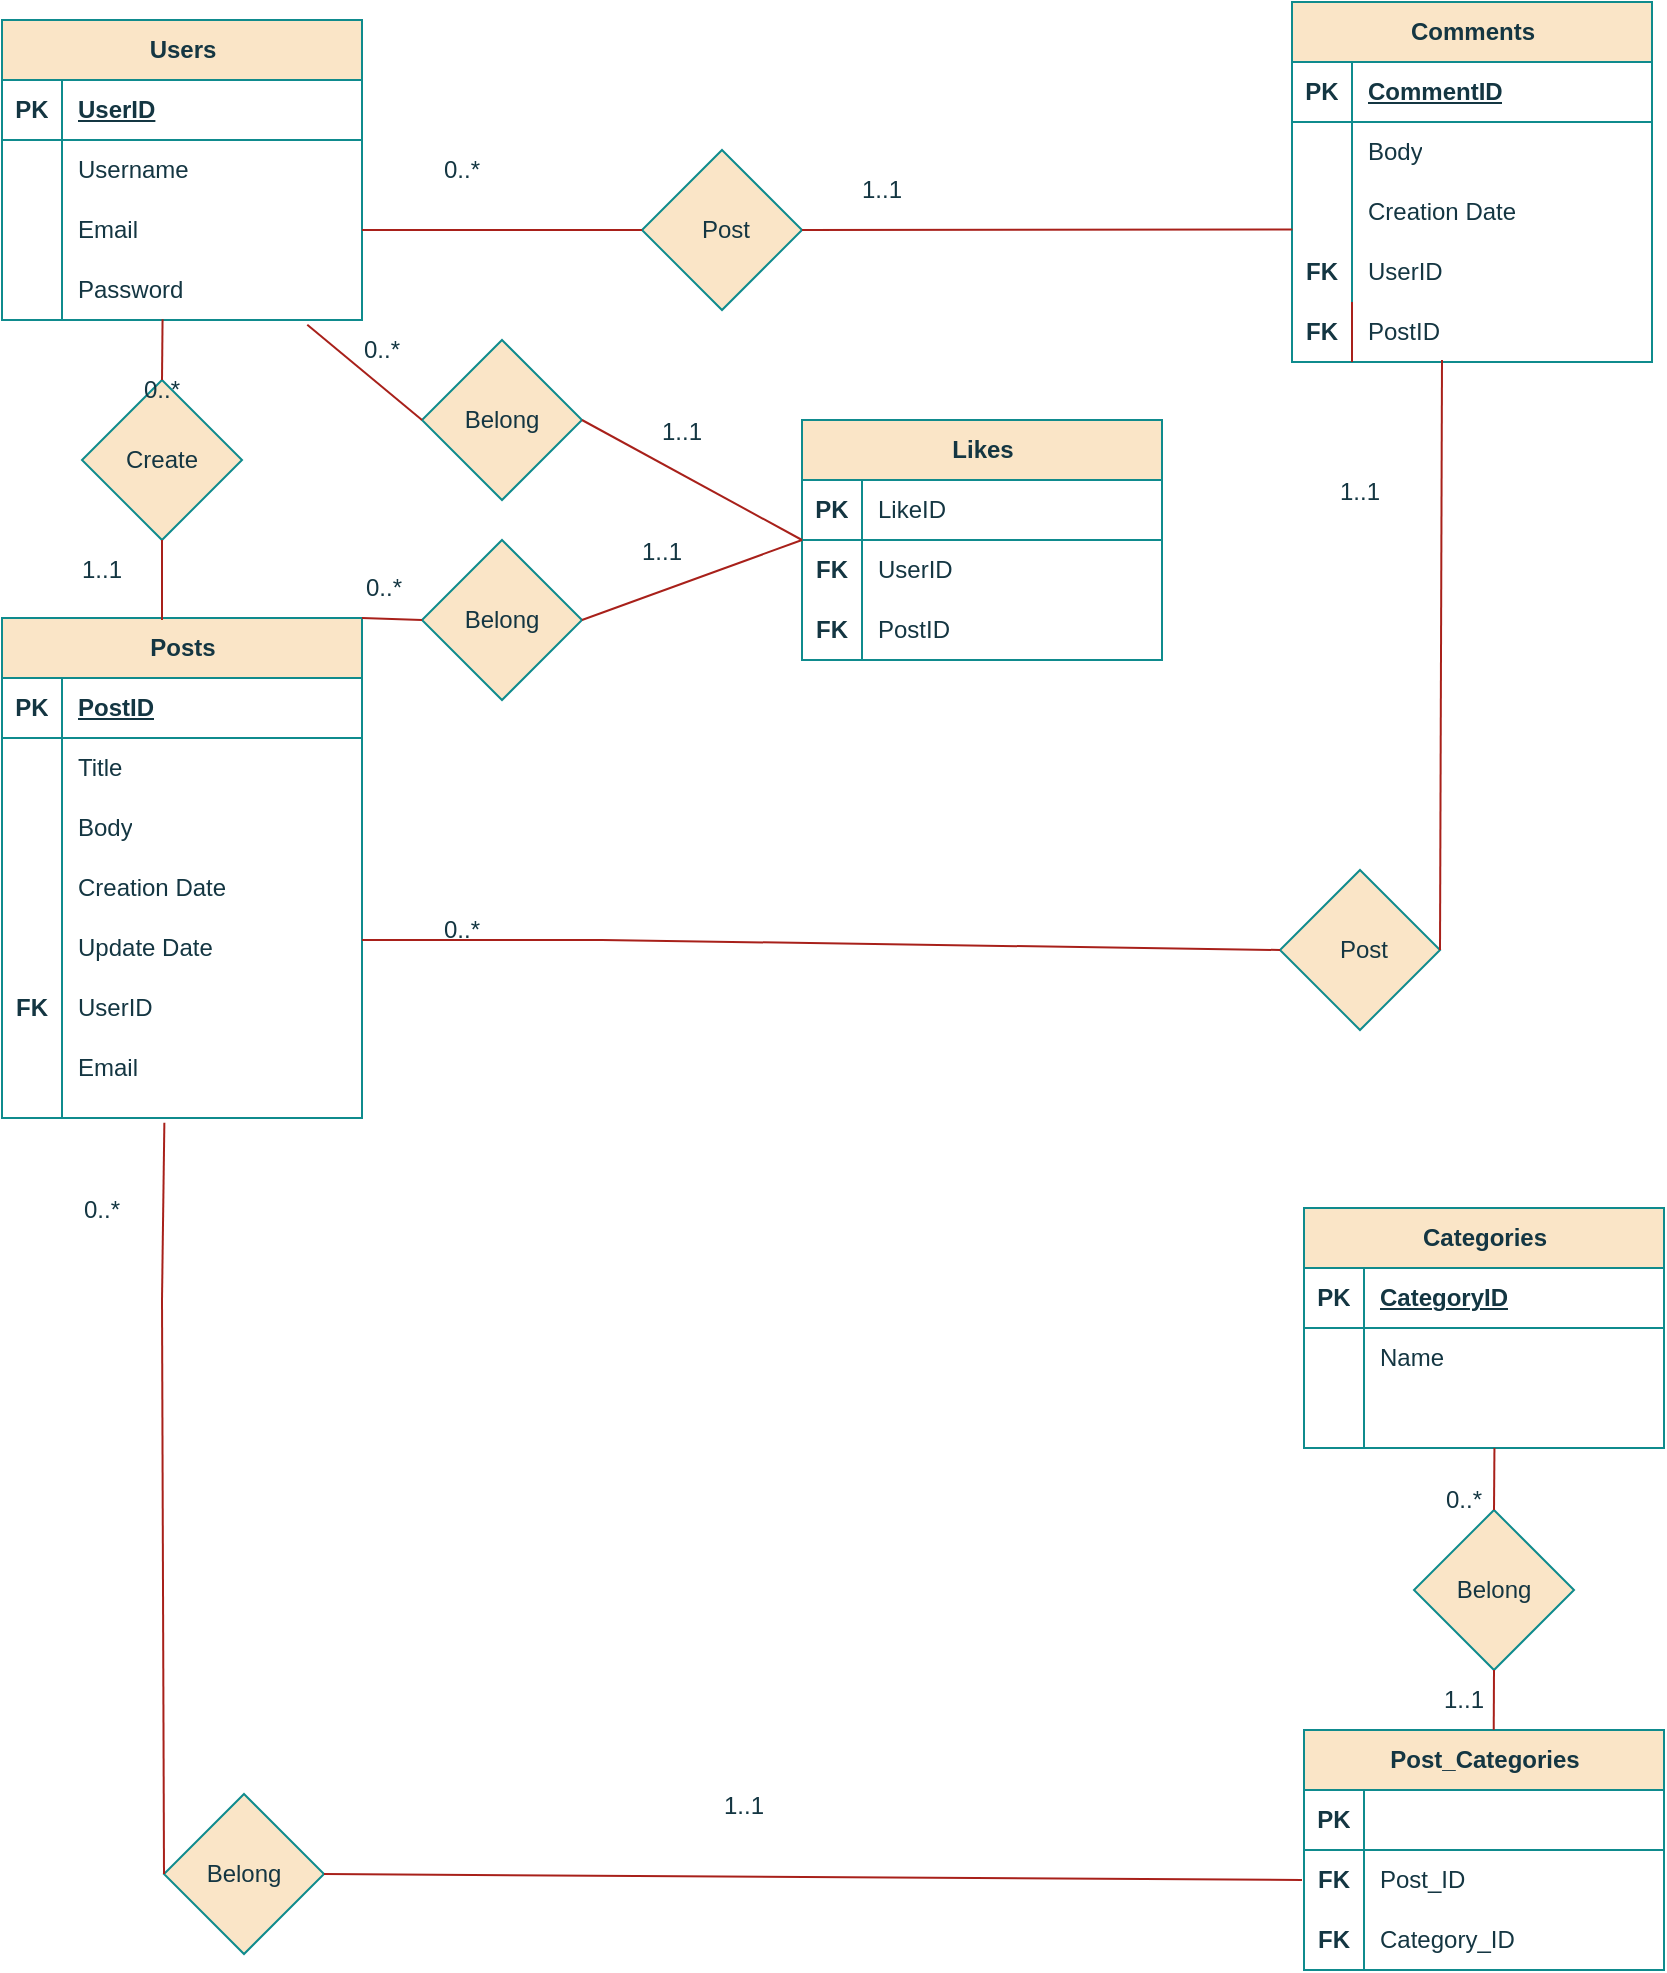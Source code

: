 <mxfile version="21.0.2" type="device"><diagram id="R2lEEEUBdFMjLlhIrx00" name="Page-1"><mxGraphModel dx="1750" dy="968" grid="1" gridSize="10" guides="1" tooltips="1" connect="1" arrows="1" fold="1" page="1" pageScale="1" pageWidth="850" pageHeight="1100" math="0" shadow="0" extFonts="Permanent Marker^https://fonts.googleapis.com/css?family=Permanent+Marker"><root><mxCell id="0"/><mxCell id="1" parent="0"/><mxCell id="S6wBlOxQ8RqGWbkmMy4M-1" value="Users" style="shape=table;startSize=30;container=1;collapsible=1;childLayout=tableLayout;fixedRows=1;rowLines=0;fontStyle=1;align=center;resizeLast=1;html=1;labelBackgroundColor=none;fillColor=#FAE5C7;strokeColor=#0F8B8D;fontColor=#143642;" vertex="1" parent="1"><mxGeometry x="40" y="150" width="180" height="150" as="geometry"/></mxCell><mxCell id="S6wBlOxQ8RqGWbkmMy4M-2" value="" style="shape=tableRow;horizontal=0;startSize=0;swimlaneHead=0;swimlaneBody=0;fillColor=none;collapsible=0;dropTarget=0;points=[[0,0.5],[1,0.5]];portConstraint=eastwest;top=0;left=0;right=0;bottom=1;labelBackgroundColor=none;strokeColor=#0F8B8D;fontColor=#143642;" vertex="1" parent="S6wBlOxQ8RqGWbkmMy4M-1"><mxGeometry y="30" width="180" height="30" as="geometry"/></mxCell><mxCell id="S6wBlOxQ8RqGWbkmMy4M-3" value="PK" style="shape=partialRectangle;connectable=0;fillColor=none;top=0;left=0;bottom=0;right=0;fontStyle=1;overflow=hidden;whiteSpace=wrap;html=1;labelBackgroundColor=none;strokeColor=#0F8B8D;fontColor=#143642;" vertex="1" parent="S6wBlOxQ8RqGWbkmMy4M-2"><mxGeometry width="30" height="30" as="geometry"><mxRectangle width="30" height="30" as="alternateBounds"/></mxGeometry></mxCell><mxCell id="S6wBlOxQ8RqGWbkmMy4M-4" value="UserID" style="shape=partialRectangle;connectable=0;fillColor=none;top=0;left=0;bottom=0;right=0;align=left;spacingLeft=6;fontStyle=5;overflow=hidden;whiteSpace=wrap;html=1;labelBackgroundColor=none;strokeColor=#0F8B8D;fontColor=#143642;" vertex="1" parent="S6wBlOxQ8RqGWbkmMy4M-2"><mxGeometry x="30" width="150" height="30" as="geometry"><mxRectangle width="150" height="30" as="alternateBounds"/></mxGeometry></mxCell><mxCell id="S6wBlOxQ8RqGWbkmMy4M-5" value="" style="shape=tableRow;horizontal=0;startSize=0;swimlaneHead=0;swimlaneBody=0;fillColor=none;collapsible=0;dropTarget=0;points=[[0,0.5],[1,0.5]];portConstraint=eastwest;top=0;left=0;right=0;bottom=0;labelBackgroundColor=none;strokeColor=#0F8B8D;fontColor=#143642;" vertex="1" parent="S6wBlOxQ8RqGWbkmMy4M-1"><mxGeometry y="60" width="180" height="30" as="geometry"/></mxCell><mxCell id="S6wBlOxQ8RqGWbkmMy4M-6" value="" style="shape=partialRectangle;connectable=0;fillColor=none;top=0;left=0;bottom=0;right=0;editable=1;overflow=hidden;whiteSpace=wrap;html=1;labelBackgroundColor=none;strokeColor=#0F8B8D;fontColor=#143642;" vertex="1" parent="S6wBlOxQ8RqGWbkmMy4M-5"><mxGeometry width="30" height="30" as="geometry"><mxRectangle width="30" height="30" as="alternateBounds"/></mxGeometry></mxCell><mxCell id="S6wBlOxQ8RqGWbkmMy4M-7" value="Username" style="shape=partialRectangle;connectable=0;fillColor=none;top=0;left=0;bottom=0;right=0;align=left;spacingLeft=6;overflow=hidden;whiteSpace=wrap;html=1;labelBackgroundColor=none;strokeColor=#0F8B8D;fontColor=#143642;" vertex="1" parent="S6wBlOxQ8RqGWbkmMy4M-5"><mxGeometry x="30" width="150" height="30" as="geometry"><mxRectangle width="150" height="30" as="alternateBounds"/></mxGeometry></mxCell><mxCell id="S6wBlOxQ8RqGWbkmMy4M-8" value="" style="shape=tableRow;horizontal=0;startSize=0;swimlaneHead=0;swimlaneBody=0;fillColor=none;collapsible=0;dropTarget=0;points=[[0,0.5],[1,0.5]];portConstraint=eastwest;top=0;left=0;right=0;bottom=0;labelBackgroundColor=none;strokeColor=#0F8B8D;fontColor=#143642;" vertex="1" parent="S6wBlOxQ8RqGWbkmMy4M-1"><mxGeometry y="90" width="180" height="30" as="geometry"/></mxCell><mxCell id="S6wBlOxQ8RqGWbkmMy4M-9" value="" style="shape=partialRectangle;connectable=0;fillColor=none;top=0;left=0;bottom=0;right=0;editable=1;overflow=hidden;whiteSpace=wrap;html=1;labelBackgroundColor=none;strokeColor=#0F8B8D;fontColor=#143642;" vertex="1" parent="S6wBlOxQ8RqGWbkmMy4M-8"><mxGeometry width="30" height="30" as="geometry"><mxRectangle width="30" height="30" as="alternateBounds"/></mxGeometry></mxCell><mxCell id="S6wBlOxQ8RqGWbkmMy4M-10" value="Email" style="shape=partialRectangle;connectable=0;fillColor=none;top=0;left=0;bottom=0;right=0;align=left;spacingLeft=6;overflow=hidden;whiteSpace=wrap;html=1;labelBackgroundColor=none;strokeColor=#0F8B8D;fontColor=#143642;" vertex="1" parent="S6wBlOxQ8RqGWbkmMy4M-8"><mxGeometry x="30" width="150" height="30" as="geometry"><mxRectangle width="150" height="30" as="alternateBounds"/></mxGeometry></mxCell><mxCell id="S6wBlOxQ8RqGWbkmMy4M-11" value="" style="shape=tableRow;horizontal=0;startSize=0;swimlaneHead=0;swimlaneBody=0;fillColor=none;collapsible=0;dropTarget=0;points=[[0,0.5],[1,0.5]];portConstraint=eastwest;top=0;left=0;right=0;bottom=0;labelBackgroundColor=none;strokeColor=#0F8B8D;fontColor=#143642;" vertex="1" parent="S6wBlOxQ8RqGWbkmMy4M-1"><mxGeometry y="120" width="180" height="30" as="geometry"/></mxCell><mxCell id="S6wBlOxQ8RqGWbkmMy4M-12" value="" style="shape=partialRectangle;connectable=0;fillColor=none;top=0;left=0;bottom=0;right=0;editable=1;overflow=hidden;whiteSpace=wrap;html=1;labelBackgroundColor=none;strokeColor=#0F8B8D;fontColor=#143642;" vertex="1" parent="S6wBlOxQ8RqGWbkmMy4M-11"><mxGeometry width="30" height="30" as="geometry"><mxRectangle width="30" height="30" as="alternateBounds"/></mxGeometry></mxCell><mxCell id="S6wBlOxQ8RqGWbkmMy4M-13" value="Password" style="shape=partialRectangle;connectable=0;fillColor=none;top=0;left=0;bottom=0;right=0;align=left;spacingLeft=6;overflow=hidden;whiteSpace=wrap;html=1;labelBackgroundColor=none;strokeColor=#0F8B8D;fontColor=#143642;" vertex="1" parent="S6wBlOxQ8RqGWbkmMy4M-11"><mxGeometry x="30" width="150" height="30" as="geometry"><mxRectangle width="150" height="30" as="alternateBounds"/></mxGeometry></mxCell><mxCell id="S6wBlOxQ8RqGWbkmMy4M-14" value="Posts" style="shape=table;startSize=30;container=1;collapsible=1;childLayout=tableLayout;fixedRows=1;rowLines=0;fontStyle=1;align=center;resizeLast=1;html=1;labelBackgroundColor=none;fillColor=#FAE5C7;strokeColor=#0F8B8D;fontColor=#143642;" vertex="1" parent="1"><mxGeometry x="40" y="449" width="180" height="250.0" as="geometry"/></mxCell><mxCell id="S6wBlOxQ8RqGWbkmMy4M-15" value="" style="shape=tableRow;horizontal=0;startSize=0;swimlaneHead=0;swimlaneBody=0;fillColor=none;collapsible=0;dropTarget=0;points=[[0,0.5],[1,0.5]];portConstraint=eastwest;top=0;left=0;right=0;bottom=1;labelBackgroundColor=none;strokeColor=#0F8B8D;fontColor=#143642;" vertex="1" parent="S6wBlOxQ8RqGWbkmMy4M-14"><mxGeometry y="30" width="180" height="30" as="geometry"/></mxCell><mxCell id="S6wBlOxQ8RqGWbkmMy4M-16" value="PK" style="shape=partialRectangle;connectable=0;fillColor=none;top=0;left=0;bottom=0;right=0;fontStyle=1;overflow=hidden;whiteSpace=wrap;html=1;labelBackgroundColor=none;strokeColor=#0F8B8D;fontColor=#143642;" vertex="1" parent="S6wBlOxQ8RqGWbkmMy4M-15"><mxGeometry width="30" height="30" as="geometry"><mxRectangle width="30" height="30" as="alternateBounds"/></mxGeometry></mxCell><mxCell id="S6wBlOxQ8RqGWbkmMy4M-17" value="PostID" style="shape=partialRectangle;connectable=0;fillColor=none;top=0;left=0;bottom=0;right=0;align=left;spacingLeft=6;fontStyle=5;overflow=hidden;whiteSpace=wrap;html=1;labelBackgroundColor=none;strokeColor=#0F8B8D;fontColor=#143642;" vertex="1" parent="S6wBlOxQ8RqGWbkmMy4M-15"><mxGeometry x="30" width="150" height="30" as="geometry"><mxRectangle width="150" height="30" as="alternateBounds"/></mxGeometry></mxCell><mxCell id="S6wBlOxQ8RqGWbkmMy4M-18" value="" style="shape=tableRow;horizontal=0;startSize=0;swimlaneHead=0;swimlaneBody=0;fillColor=none;collapsible=0;dropTarget=0;points=[[0,0.5],[1,0.5]];portConstraint=eastwest;top=0;left=0;right=0;bottom=0;labelBackgroundColor=none;strokeColor=#0F8B8D;fontColor=#143642;" vertex="1" parent="S6wBlOxQ8RqGWbkmMy4M-14"><mxGeometry y="60" width="180" height="30" as="geometry"/></mxCell><mxCell id="S6wBlOxQ8RqGWbkmMy4M-19" value="" style="shape=partialRectangle;connectable=0;fillColor=none;top=0;left=0;bottom=0;right=0;editable=1;overflow=hidden;whiteSpace=wrap;html=1;labelBackgroundColor=none;strokeColor=#0F8B8D;fontColor=#143642;" vertex="1" parent="S6wBlOxQ8RqGWbkmMy4M-18"><mxGeometry width="30" height="30" as="geometry"><mxRectangle width="30" height="30" as="alternateBounds"/></mxGeometry></mxCell><mxCell id="S6wBlOxQ8RqGWbkmMy4M-20" value="Title" style="shape=partialRectangle;connectable=0;fillColor=none;top=0;left=0;bottom=0;right=0;align=left;spacingLeft=6;overflow=hidden;whiteSpace=wrap;html=1;labelBackgroundColor=none;strokeColor=#0F8B8D;fontColor=#143642;" vertex="1" parent="S6wBlOxQ8RqGWbkmMy4M-18"><mxGeometry x="30" width="150" height="30" as="geometry"><mxRectangle width="150" height="30" as="alternateBounds"/></mxGeometry></mxCell><mxCell id="S6wBlOxQ8RqGWbkmMy4M-21" value="" style="shape=tableRow;horizontal=0;startSize=0;swimlaneHead=0;swimlaneBody=0;fillColor=none;collapsible=0;dropTarget=0;points=[[0,0.5],[1,0.5]];portConstraint=eastwest;top=0;left=0;right=0;bottom=0;labelBackgroundColor=none;strokeColor=#0F8B8D;fontColor=#143642;" vertex="1" parent="S6wBlOxQ8RqGWbkmMy4M-14"><mxGeometry y="90" width="180" height="30" as="geometry"/></mxCell><mxCell id="S6wBlOxQ8RqGWbkmMy4M-22" value="" style="shape=partialRectangle;connectable=0;fillColor=none;top=0;left=0;bottom=0;right=0;editable=1;overflow=hidden;whiteSpace=wrap;html=1;labelBackgroundColor=none;strokeColor=#0F8B8D;fontColor=#143642;" vertex="1" parent="S6wBlOxQ8RqGWbkmMy4M-21"><mxGeometry width="30" height="30" as="geometry"><mxRectangle width="30" height="30" as="alternateBounds"/></mxGeometry></mxCell><mxCell id="S6wBlOxQ8RqGWbkmMy4M-23" value="Body" style="shape=partialRectangle;connectable=0;fillColor=none;top=0;left=0;bottom=0;right=0;align=left;spacingLeft=6;overflow=hidden;whiteSpace=wrap;html=1;labelBackgroundColor=none;strokeColor=#0F8B8D;fontColor=#143642;" vertex="1" parent="S6wBlOxQ8RqGWbkmMy4M-21"><mxGeometry x="30" width="150" height="30" as="geometry"><mxRectangle width="150" height="30" as="alternateBounds"/></mxGeometry></mxCell><mxCell id="S6wBlOxQ8RqGWbkmMy4M-24" value="" style="shape=tableRow;horizontal=0;startSize=0;swimlaneHead=0;swimlaneBody=0;fillColor=none;collapsible=0;dropTarget=0;points=[[0,0.5],[1,0.5]];portConstraint=eastwest;top=0;left=0;right=0;bottom=0;labelBackgroundColor=none;strokeColor=#0F8B8D;fontColor=#143642;" vertex="1" parent="S6wBlOxQ8RqGWbkmMy4M-14"><mxGeometry y="120" width="180" height="130" as="geometry"/></mxCell><mxCell id="S6wBlOxQ8RqGWbkmMy4M-25" value="" style="shape=partialRectangle;connectable=0;fillColor=none;top=0;left=0;bottom=0;right=0;editable=1;overflow=hidden;whiteSpace=wrap;html=1;labelBackgroundColor=none;strokeColor=#0F8B8D;fontColor=#143642;" vertex="1" parent="S6wBlOxQ8RqGWbkmMy4M-24"><mxGeometry width="30" height="130" as="geometry"><mxRectangle width="30" height="130" as="alternateBounds"/></mxGeometry></mxCell><mxCell id="S6wBlOxQ8RqGWbkmMy4M-26" value="" style="shape=partialRectangle;connectable=0;fillColor=none;top=0;left=0;bottom=0;right=0;align=left;spacingLeft=6;overflow=hidden;whiteSpace=wrap;html=1;labelBackgroundColor=none;strokeColor=#0F8B8D;fontColor=#143642;" vertex="1" parent="S6wBlOxQ8RqGWbkmMy4M-24"><mxGeometry x="30" width="150" height="130" as="geometry"><mxRectangle width="150" height="130" as="alternateBounds"/></mxGeometry></mxCell><mxCell id="S6wBlOxQ8RqGWbkmMy4M-27" value="Creation Date" style="shape=partialRectangle;connectable=0;fillColor=none;top=0;left=0;bottom=0;right=0;align=left;spacingLeft=6;overflow=hidden;whiteSpace=wrap;html=1;labelBackgroundColor=none;strokeColor=#0F8B8D;fontColor=#143642;" vertex="1" parent="1"><mxGeometry x="70" y="569" width="150" height="30" as="geometry"><mxRectangle width="150" height="30" as="alternateBounds"/></mxGeometry></mxCell><mxCell id="S6wBlOxQ8RqGWbkmMy4M-28" value="Update Date" style="shape=partialRectangle;connectable=0;fillColor=none;top=0;left=0;bottom=0;right=0;align=left;spacingLeft=6;overflow=hidden;whiteSpace=wrap;html=1;labelBackgroundColor=none;strokeColor=#0F8B8D;fontColor=#143642;" vertex="1" parent="1"><mxGeometry x="70" y="599" width="150" height="30" as="geometry"><mxRectangle width="150" height="30" as="alternateBounds"/></mxGeometry></mxCell><mxCell id="S6wBlOxQ8RqGWbkmMy4M-29" value="UserID" style="shape=partialRectangle;connectable=0;fillColor=none;top=0;left=0;bottom=0;right=0;align=left;spacingLeft=6;overflow=hidden;whiteSpace=wrap;html=1;labelBackgroundColor=none;strokeColor=#0F8B8D;fontColor=#143642;" vertex="1" parent="1"><mxGeometry x="70" y="629" width="150" height="30" as="geometry"><mxRectangle width="150" height="30" as="alternateBounds"/></mxGeometry></mxCell><mxCell id="S6wBlOxQ8RqGWbkmMy4M-30" value="Email" style="shape=partialRectangle;connectable=0;fillColor=none;top=0;left=0;bottom=0;right=0;align=left;spacingLeft=6;overflow=hidden;whiteSpace=wrap;html=1;labelBackgroundColor=none;strokeColor=#0F8B8D;fontColor=#143642;" vertex="1" parent="1"><mxGeometry x="70" y="659" width="150" height="30" as="geometry"><mxRectangle width="150" height="30" as="alternateBounds"/></mxGeometry></mxCell><mxCell id="S6wBlOxQ8RqGWbkmMy4M-31" value="FK" style="shape=partialRectangle;connectable=0;fillColor=none;top=0;left=0;bottom=0;right=0;fontStyle=1;overflow=hidden;whiteSpace=wrap;html=1;labelBackgroundColor=none;strokeColor=#0F8B8D;fontColor=#143642;" vertex="1" parent="1"><mxGeometry x="40" y="629" width="30" height="30" as="geometry"><mxRectangle width="30" height="30" as="alternateBounds"/></mxGeometry></mxCell><mxCell id="S6wBlOxQ8RqGWbkmMy4M-32" value="" style="rhombus;whiteSpace=wrap;html=1;labelBackgroundColor=none;fillColor=#FAE5C7;strokeColor=#0F8B8D;fontColor=#143642;" vertex="1" parent="1"><mxGeometry x="80" y="330" width="80" height="80" as="geometry"/></mxCell><mxCell id="S6wBlOxQ8RqGWbkmMy4M-33" value="Create" style="text;html=1;strokeColor=none;fillColor=none;align=center;verticalAlign=middle;whiteSpace=wrap;rounded=0;labelBackgroundColor=none;fontColor=#143642;" vertex="1" parent="1"><mxGeometry x="90" y="355" width="60" height="30" as="geometry"/></mxCell><mxCell id="S6wBlOxQ8RqGWbkmMy4M-34" value="" style="endArrow=none;html=1;rounded=0;entryX=0.446;entryY=0.988;entryDx=0;entryDy=0;entryPerimeter=0;exitX=0.5;exitY=0;exitDx=0;exitDy=0;labelBackgroundColor=none;strokeColor=#A8201A;fontColor=default;" edge="1" parent="1" source="S6wBlOxQ8RqGWbkmMy4M-32" target="S6wBlOxQ8RqGWbkmMy4M-11"><mxGeometry width="50" height="50" relative="1" as="geometry"><mxPoint x="80" y="470" as="sourcePoint"/><mxPoint x="130" y="420" as="targetPoint"/></mxGeometry></mxCell><mxCell id="S6wBlOxQ8RqGWbkmMy4M-35" value="" style="endArrow=none;html=1;rounded=0;entryX=0.5;entryY=1;entryDx=0;entryDy=0;labelBackgroundColor=none;strokeColor=#A8201A;fontColor=default;" edge="1" parent="1" target="S6wBlOxQ8RqGWbkmMy4M-32"><mxGeometry width="50" height="50" relative="1" as="geometry"><mxPoint x="120" y="450" as="sourcePoint"/><mxPoint x="130" y="310" as="targetPoint"/></mxGeometry></mxCell><mxCell id="S6wBlOxQ8RqGWbkmMy4M-36" value="1..1" style="text;html=1;strokeColor=none;fillColor=none;align=center;verticalAlign=middle;whiteSpace=wrap;rounded=0;labelBackgroundColor=none;fontColor=#143642;" vertex="1" parent="1"><mxGeometry x="350" y="341" width="60" height="30" as="geometry"/></mxCell><mxCell id="S6wBlOxQ8RqGWbkmMy4M-37" value="1..1" style="text;html=1;strokeColor=none;fillColor=none;align=center;verticalAlign=middle;whiteSpace=wrap;rounded=0;labelBackgroundColor=none;fontColor=#143642;" vertex="1" parent="1"><mxGeometry x="60" y="410" width="60" height="30" as="geometry"/></mxCell><mxCell id="S6wBlOxQ8RqGWbkmMy4M-51" value="Categories" style="shape=table;startSize=30;container=1;collapsible=1;childLayout=tableLayout;fixedRows=1;rowLines=0;fontStyle=1;align=center;resizeLast=1;html=1;labelBackgroundColor=none;fillColor=#FAE5C7;strokeColor=#0F8B8D;fontColor=#143642;" vertex="1" parent="1"><mxGeometry x="691" y="744" width="180" height="120" as="geometry"/></mxCell><mxCell id="S6wBlOxQ8RqGWbkmMy4M-52" value="" style="shape=tableRow;horizontal=0;startSize=0;swimlaneHead=0;swimlaneBody=0;fillColor=none;collapsible=0;dropTarget=0;points=[[0,0.5],[1,0.5]];portConstraint=eastwest;top=0;left=0;right=0;bottom=1;labelBackgroundColor=none;strokeColor=#0F8B8D;fontColor=#143642;" vertex="1" parent="S6wBlOxQ8RqGWbkmMy4M-51"><mxGeometry y="30" width="180" height="30" as="geometry"/></mxCell><mxCell id="S6wBlOxQ8RqGWbkmMy4M-53" value="PK" style="shape=partialRectangle;connectable=0;fillColor=none;top=0;left=0;bottom=0;right=0;fontStyle=1;overflow=hidden;whiteSpace=wrap;html=1;labelBackgroundColor=none;strokeColor=#0F8B8D;fontColor=#143642;" vertex="1" parent="S6wBlOxQ8RqGWbkmMy4M-52"><mxGeometry width="30" height="30" as="geometry"><mxRectangle width="30" height="30" as="alternateBounds"/></mxGeometry></mxCell><mxCell id="S6wBlOxQ8RqGWbkmMy4M-54" value="CategoryID" style="shape=partialRectangle;connectable=0;fillColor=none;top=0;left=0;bottom=0;right=0;align=left;spacingLeft=6;fontStyle=5;overflow=hidden;whiteSpace=wrap;html=1;labelBackgroundColor=none;strokeColor=#0F8B8D;fontColor=#143642;" vertex="1" parent="S6wBlOxQ8RqGWbkmMy4M-52"><mxGeometry x="30" width="150" height="30" as="geometry"><mxRectangle width="150" height="30" as="alternateBounds"/></mxGeometry></mxCell><mxCell id="S6wBlOxQ8RqGWbkmMy4M-55" value="" style="shape=tableRow;horizontal=0;startSize=0;swimlaneHead=0;swimlaneBody=0;fillColor=none;collapsible=0;dropTarget=0;points=[[0,0.5],[1,0.5]];portConstraint=eastwest;top=0;left=0;right=0;bottom=0;labelBackgroundColor=none;strokeColor=#0F8B8D;fontColor=#143642;" vertex="1" parent="S6wBlOxQ8RqGWbkmMy4M-51"><mxGeometry y="60" width="180" height="30" as="geometry"/></mxCell><mxCell id="S6wBlOxQ8RqGWbkmMy4M-56" value="" style="shape=partialRectangle;connectable=0;fillColor=none;top=0;left=0;bottom=0;right=0;editable=1;overflow=hidden;whiteSpace=wrap;html=1;labelBackgroundColor=none;strokeColor=#0F8B8D;fontColor=#143642;" vertex="1" parent="S6wBlOxQ8RqGWbkmMy4M-55"><mxGeometry width="30" height="30" as="geometry"><mxRectangle width="30" height="30" as="alternateBounds"/></mxGeometry></mxCell><mxCell id="S6wBlOxQ8RqGWbkmMy4M-57" value="Name" style="shape=partialRectangle;connectable=0;fillColor=none;top=0;left=0;bottom=0;right=0;align=left;spacingLeft=6;overflow=hidden;whiteSpace=wrap;html=1;labelBackgroundColor=none;strokeColor=#0F8B8D;fontColor=#143642;" vertex="1" parent="S6wBlOxQ8RqGWbkmMy4M-55"><mxGeometry x="30" width="150" height="30" as="geometry"><mxRectangle width="150" height="30" as="alternateBounds"/></mxGeometry></mxCell><mxCell id="S6wBlOxQ8RqGWbkmMy4M-61" value="" style="shape=tableRow;horizontal=0;startSize=0;swimlaneHead=0;swimlaneBody=0;fillColor=none;collapsible=0;dropTarget=0;points=[[0,0.5],[1,0.5]];portConstraint=eastwest;top=0;left=0;right=0;bottom=0;labelBackgroundColor=none;strokeColor=#0F8B8D;fontColor=#143642;" vertex="1" parent="S6wBlOxQ8RqGWbkmMy4M-51"><mxGeometry y="90" width="180" height="30" as="geometry"/></mxCell><mxCell id="S6wBlOxQ8RqGWbkmMy4M-62" value="" style="shape=partialRectangle;connectable=0;fillColor=none;top=0;left=0;bottom=0;right=0;editable=1;overflow=hidden;whiteSpace=wrap;html=1;labelBackgroundColor=none;strokeColor=#0F8B8D;fontColor=#143642;" vertex="1" parent="S6wBlOxQ8RqGWbkmMy4M-61"><mxGeometry width="30" height="30" as="geometry"><mxRectangle width="30" height="30" as="alternateBounds"/></mxGeometry></mxCell><mxCell id="S6wBlOxQ8RqGWbkmMy4M-63" value="" style="shape=partialRectangle;connectable=0;fillColor=none;top=0;left=0;bottom=0;right=0;align=left;spacingLeft=6;overflow=hidden;whiteSpace=wrap;html=1;labelBackgroundColor=none;strokeColor=#0F8B8D;fontColor=#143642;" vertex="1" parent="S6wBlOxQ8RqGWbkmMy4M-61"><mxGeometry x="30" width="150" height="30" as="geometry"><mxRectangle width="150" height="30" as="alternateBounds"/></mxGeometry></mxCell><mxCell id="S6wBlOxQ8RqGWbkmMy4M-64" value="Post_Categories" style="shape=table;startSize=30;container=1;collapsible=1;childLayout=tableLayout;fixedRows=1;rowLines=0;fontStyle=1;align=center;resizeLast=1;html=1;labelBackgroundColor=none;fillColor=#FAE5C7;strokeColor=#0F8B8D;fontColor=#143642;" vertex="1" parent="1"><mxGeometry x="691" y="1005" width="180" height="120" as="geometry"/></mxCell><mxCell id="S6wBlOxQ8RqGWbkmMy4M-65" value="" style="shape=tableRow;horizontal=0;startSize=0;swimlaneHead=0;swimlaneBody=0;fillColor=none;collapsible=0;dropTarget=0;points=[[0,0.5],[1,0.5]];portConstraint=eastwest;top=0;left=0;right=0;bottom=1;labelBackgroundColor=none;strokeColor=#0F8B8D;fontColor=#143642;" vertex="1" parent="S6wBlOxQ8RqGWbkmMy4M-64"><mxGeometry y="30" width="180" height="30" as="geometry"/></mxCell><mxCell id="S6wBlOxQ8RqGWbkmMy4M-66" value="PK" style="shape=partialRectangle;connectable=0;fillColor=none;top=0;left=0;bottom=0;right=0;fontStyle=1;overflow=hidden;whiteSpace=wrap;html=1;labelBackgroundColor=none;strokeColor=#0F8B8D;fontColor=#143642;" vertex="1" parent="S6wBlOxQ8RqGWbkmMy4M-65"><mxGeometry width="30" height="30" as="geometry"><mxRectangle width="30" height="30" as="alternateBounds"/></mxGeometry></mxCell><mxCell id="S6wBlOxQ8RqGWbkmMy4M-67" value="" style="shape=partialRectangle;connectable=0;fillColor=none;top=0;left=0;bottom=0;right=0;align=left;spacingLeft=6;fontStyle=5;overflow=hidden;whiteSpace=wrap;html=1;labelBackgroundColor=none;strokeColor=#0F8B8D;fontColor=#143642;" vertex="1" parent="S6wBlOxQ8RqGWbkmMy4M-65"><mxGeometry x="30" width="150" height="30" as="geometry"><mxRectangle width="150" height="30" as="alternateBounds"/></mxGeometry></mxCell><mxCell id="S6wBlOxQ8RqGWbkmMy4M-68" value="" style="shape=tableRow;horizontal=0;startSize=0;swimlaneHead=0;swimlaneBody=0;fillColor=none;collapsible=0;dropTarget=0;points=[[0,0.5],[1,0.5]];portConstraint=eastwest;top=0;left=0;right=0;bottom=0;labelBackgroundColor=none;strokeColor=#0F8B8D;fontColor=#143642;" vertex="1" parent="S6wBlOxQ8RqGWbkmMy4M-64"><mxGeometry y="60" width="180" height="30" as="geometry"/></mxCell><mxCell id="S6wBlOxQ8RqGWbkmMy4M-69" value="" style="shape=partialRectangle;connectable=0;fillColor=none;top=0;left=0;bottom=0;right=0;editable=1;overflow=hidden;whiteSpace=wrap;html=1;labelBackgroundColor=none;strokeColor=#0F8B8D;fontColor=#143642;" vertex="1" parent="S6wBlOxQ8RqGWbkmMy4M-68"><mxGeometry width="30" height="30" as="geometry"><mxRectangle width="30" height="30" as="alternateBounds"/></mxGeometry></mxCell><mxCell id="S6wBlOxQ8RqGWbkmMy4M-70" value="Post_ID" style="shape=partialRectangle;connectable=0;fillColor=none;top=0;left=0;bottom=0;right=0;align=left;spacingLeft=6;overflow=hidden;whiteSpace=wrap;html=1;labelBackgroundColor=none;strokeColor=#0F8B8D;fontColor=#143642;" vertex="1" parent="S6wBlOxQ8RqGWbkmMy4M-68"><mxGeometry x="30" width="150" height="30" as="geometry"><mxRectangle width="150" height="30" as="alternateBounds"/></mxGeometry></mxCell><mxCell id="S6wBlOxQ8RqGWbkmMy4M-71" value="" style="shape=tableRow;horizontal=0;startSize=0;swimlaneHead=0;swimlaneBody=0;fillColor=none;collapsible=0;dropTarget=0;points=[[0,0.5],[1,0.5]];portConstraint=eastwest;top=0;left=0;right=0;bottom=0;labelBackgroundColor=none;strokeColor=#0F8B8D;fontColor=#143642;" vertex="1" parent="S6wBlOxQ8RqGWbkmMy4M-64"><mxGeometry y="90" width="180" height="30" as="geometry"/></mxCell><mxCell id="S6wBlOxQ8RqGWbkmMy4M-72" value="" style="shape=partialRectangle;connectable=0;fillColor=none;top=0;left=0;bottom=0;right=0;editable=1;overflow=hidden;whiteSpace=wrap;html=1;labelBackgroundColor=none;strokeColor=#0F8B8D;fontColor=#143642;" vertex="1" parent="S6wBlOxQ8RqGWbkmMy4M-71"><mxGeometry width="30" height="30" as="geometry"><mxRectangle width="30" height="30" as="alternateBounds"/></mxGeometry></mxCell><mxCell id="S6wBlOxQ8RqGWbkmMy4M-73" value="" style="shape=partialRectangle;connectable=0;fillColor=none;top=0;left=0;bottom=0;right=0;align=left;spacingLeft=6;overflow=hidden;whiteSpace=wrap;html=1;labelBackgroundColor=none;strokeColor=#0F8B8D;fontColor=#143642;" vertex="1" parent="S6wBlOxQ8RqGWbkmMy4M-71"><mxGeometry x="30" width="150" height="30" as="geometry"><mxRectangle width="150" height="30" as="alternateBounds"/></mxGeometry></mxCell><mxCell id="S6wBlOxQ8RqGWbkmMy4M-74" value="Category_ID" style="shape=partialRectangle;connectable=0;fillColor=none;top=0;left=0;bottom=0;right=0;align=left;spacingLeft=6;overflow=hidden;whiteSpace=wrap;html=1;labelBackgroundColor=none;strokeColor=#0F8B8D;fontColor=#143642;" vertex="1" parent="1"><mxGeometry x="721" y="1095" width="150" height="30" as="geometry"><mxRectangle width="150" height="30" as="alternateBounds"/></mxGeometry></mxCell><mxCell id="S6wBlOxQ8RqGWbkmMy4M-75" value="FK" style="shape=partialRectangle;connectable=0;fillColor=none;top=0;left=0;bottom=0;right=0;fontStyle=1;overflow=hidden;whiteSpace=wrap;html=1;labelBackgroundColor=none;strokeColor=#0F8B8D;fontColor=#143642;" vertex="1" parent="1"><mxGeometry x="691" y="1065" width="30" height="30" as="geometry"><mxRectangle width="30" height="30" as="alternateBounds"/></mxGeometry></mxCell><mxCell id="S6wBlOxQ8RqGWbkmMy4M-76" value="FK" style="shape=partialRectangle;connectable=0;fillColor=none;top=0;left=0;bottom=0;right=0;fontStyle=1;overflow=hidden;whiteSpace=wrap;html=1;labelBackgroundColor=none;strokeColor=#0F8B8D;fontColor=#143642;" vertex="1" parent="1"><mxGeometry x="691" y="1095" width="30" height="30" as="geometry"><mxRectangle width="30" height="30" as="alternateBounds"/></mxGeometry></mxCell><mxCell id="S6wBlOxQ8RqGWbkmMy4M-78" value="" style="rhombus;whiteSpace=wrap;html=1;labelBackgroundColor=none;fillColor=#FAE5C7;strokeColor=#0F8B8D;fontColor=#143642;" vertex="1" parent="1"><mxGeometry x="121" y="1037" width="80" height="80" as="geometry"/></mxCell><mxCell id="S6wBlOxQ8RqGWbkmMy4M-79" value="Belong" style="text;html=1;strokeColor=none;fillColor=none;align=center;verticalAlign=middle;whiteSpace=wrap;rounded=0;labelBackgroundColor=none;fontColor=#143642;" vertex="1" parent="1"><mxGeometry x="131" y="1062" width="60" height="30" as="geometry"/></mxCell><mxCell id="S6wBlOxQ8RqGWbkmMy4M-80" value="" style="rhombus;whiteSpace=wrap;html=1;labelBackgroundColor=none;fillColor=#FAE5C7;strokeColor=#0F8B8D;fontColor=#143642;" vertex="1" parent="1"><mxGeometry x="746" y="895" width="80" height="80" as="geometry"/></mxCell><mxCell id="S6wBlOxQ8RqGWbkmMy4M-81" value="Belong" style="text;html=1;strokeColor=none;fillColor=none;align=center;verticalAlign=middle;whiteSpace=wrap;rounded=0;labelBackgroundColor=none;fontColor=#143642;" vertex="1" parent="1"><mxGeometry x="756" y="920" width="60" height="30" as="geometry"/></mxCell><mxCell id="S6wBlOxQ8RqGWbkmMy4M-82" value="" style="endArrow=none;html=1;rounded=0;exitX=0.5;exitY=0;exitDx=0;exitDy=0;entryX=0.529;entryY=1.002;entryDx=0;entryDy=0;entryPerimeter=0;labelBackgroundColor=none;strokeColor=#A8201A;fontColor=default;" edge="1" parent="1" source="S6wBlOxQ8RqGWbkmMy4M-80" target="S6wBlOxQ8RqGWbkmMy4M-61"><mxGeometry width="50" height="50" relative="1" as="geometry"><mxPoint x="761" y="995" as="sourcePoint"/><mxPoint x="811" y="945" as="targetPoint"/></mxGeometry></mxCell><mxCell id="S6wBlOxQ8RqGWbkmMy4M-83" value="" style="endArrow=none;html=1;rounded=0;exitX=0.527;exitY=-0.001;exitDx=0;exitDy=0;entryX=0.5;entryY=1;entryDx=0;entryDy=0;exitPerimeter=0;labelBackgroundColor=none;strokeColor=#A8201A;fontColor=default;" edge="1" parent="1" source="S6wBlOxQ8RqGWbkmMy4M-64" target="S6wBlOxQ8RqGWbkmMy4M-80"><mxGeometry width="50" height="50" relative="1" as="geometry"><mxPoint x="796" y="905" as="sourcePoint"/><mxPoint x="796" y="874" as="targetPoint"/></mxGeometry></mxCell><mxCell id="S6wBlOxQ8RqGWbkmMy4M-87" value="" style="endArrow=none;html=1;rounded=0;exitX=0.451;exitY=1.018;exitDx=0;exitDy=0;exitPerimeter=0;labelBackgroundColor=none;strokeColor=#A8201A;fontColor=default;" edge="1" parent="1" source="S6wBlOxQ8RqGWbkmMy4M-24"><mxGeometry width="50" height="50" relative="1" as="geometry"><mxPoint x="300" y="710" as="sourcePoint"/><mxPoint x="120" y="790" as="targetPoint"/></mxGeometry></mxCell><mxCell id="S6wBlOxQ8RqGWbkmMy4M-88" value="" style="endArrow=none;html=1;rounded=0;entryX=0;entryY=0.5;entryDx=0;entryDy=0;labelBackgroundColor=none;strokeColor=#A8201A;fontColor=default;" edge="1" parent="1" target="S6wBlOxQ8RqGWbkmMy4M-78"><mxGeometry width="50" height="50" relative="1" as="geometry"><mxPoint x="120" y="790" as="sourcePoint"/><mxPoint x="350" y="690" as="targetPoint"/></mxGeometry></mxCell><mxCell id="S6wBlOxQ8RqGWbkmMy4M-89" value="" style="endArrow=none;html=1;rounded=0;exitX=1;exitY=0.5;exitDx=0;exitDy=0;labelBackgroundColor=none;strokeColor=#A8201A;fontColor=default;" edge="1" parent="1" source="S6wBlOxQ8RqGWbkmMy4M-78"><mxGeometry width="50" height="50" relative="1" as="geometry"><mxPoint x="71" y="998" as="sourcePoint"/><mxPoint x="690" y="1080" as="targetPoint"/></mxGeometry></mxCell><mxCell id="S6wBlOxQ8RqGWbkmMy4M-90" value="1..1" style="text;html=1;strokeColor=none;fillColor=none;align=center;verticalAlign=middle;whiteSpace=wrap;rounded=0;labelBackgroundColor=none;fontColor=#143642;" vertex="1" parent="1"><mxGeometry x="741" y="975" width="60" height="30" as="geometry"/></mxCell><mxCell id="S6wBlOxQ8RqGWbkmMy4M-91" value="0..*" style="text;html=1;strokeColor=none;fillColor=none;align=center;verticalAlign=middle;whiteSpace=wrap;rounded=0;labelBackgroundColor=none;fontColor=#143642;" vertex="1" parent="1"><mxGeometry x="741" y="875" width="60" height="30" as="geometry"/></mxCell><mxCell id="S6wBlOxQ8RqGWbkmMy4M-92" value="1..1" style="text;html=1;strokeColor=none;fillColor=none;align=center;verticalAlign=middle;whiteSpace=wrap;rounded=0;labelBackgroundColor=none;fontColor=#143642;" vertex="1" parent="1"><mxGeometry x="381" y="1028" width="60" height="30" as="geometry"/></mxCell><mxCell id="S6wBlOxQ8RqGWbkmMy4M-94" value="0..*" style="text;html=1;strokeColor=none;fillColor=none;align=center;verticalAlign=middle;whiteSpace=wrap;rounded=0;labelBackgroundColor=none;fontColor=#143642;" vertex="1" parent="1"><mxGeometry x="60" y="730" width="60" height="30" as="geometry"/></mxCell><mxCell id="S6wBlOxQ8RqGWbkmMy4M-125" value="Comments" style="shape=table;startSize=30;container=1;collapsible=1;childLayout=tableLayout;fixedRows=1;rowLines=0;fontStyle=1;align=center;resizeLast=1;html=1;labelBackgroundColor=none;fillColor=#FAE5C7;strokeColor=#0F8B8D;fontColor=#143642;" vertex="1" parent="1"><mxGeometry x="685" y="141" width="180" height="180" as="geometry"/></mxCell><mxCell id="S6wBlOxQ8RqGWbkmMy4M-126" value="" style="shape=tableRow;horizontal=0;startSize=0;swimlaneHead=0;swimlaneBody=0;fillColor=none;collapsible=0;dropTarget=0;points=[[0,0.5],[1,0.5]];portConstraint=eastwest;top=0;left=0;right=0;bottom=1;labelBackgroundColor=none;strokeColor=#0F8B8D;fontColor=#143642;" vertex="1" parent="S6wBlOxQ8RqGWbkmMy4M-125"><mxGeometry y="30" width="180" height="30" as="geometry"/></mxCell><mxCell id="S6wBlOxQ8RqGWbkmMy4M-127" value="PK" style="shape=partialRectangle;connectable=0;fillColor=none;top=0;left=0;bottom=0;right=0;fontStyle=1;overflow=hidden;whiteSpace=wrap;html=1;labelBackgroundColor=none;strokeColor=#0F8B8D;fontColor=#143642;" vertex="1" parent="S6wBlOxQ8RqGWbkmMy4M-126"><mxGeometry width="30" height="30" as="geometry"><mxRectangle width="30" height="30" as="alternateBounds"/></mxGeometry></mxCell><mxCell id="S6wBlOxQ8RqGWbkmMy4M-128" value="CommentID" style="shape=partialRectangle;connectable=0;fillColor=none;top=0;left=0;bottom=0;right=0;align=left;spacingLeft=6;fontStyle=5;overflow=hidden;whiteSpace=wrap;html=1;labelBackgroundColor=none;strokeColor=#0F8B8D;fontColor=#143642;" vertex="1" parent="S6wBlOxQ8RqGWbkmMy4M-126"><mxGeometry x="30" width="150" height="30" as="geometry"><mxRectangle width="150" height="30" as="alternateBounds"/></mxGeometry></mxCell><mxCell id="S6wBlOxQ8RqGWbkmMy4M-129" value="" style="shape=tableRow;horizontal=0;startSize=0;swimlaneHead=0;swimlaneBody=0;fillColor=none;collapsible=0;dropTarget=0;points=[[0,0.5],[1,0.5]];portConstraint=eastwest;top=0;left=0;right=0;bottom=0;labelBackgroundColor=none;strokeColor=#0F8B8D;fontColor=#143642;" vertex="1" parent="S6wBlOxQ8RqGWbkmMy4M-125"><mxGeometry y="60" width="180" height="30" as="geometry"/></mxCell><mxCell id="S6wBlOxQ8RqGWbkmMy4M-130" value="" style="shape=partialRectangle;connectable=0;fillColor=none;top=0;left=0;bottom=0;right=0;editable=1;overflow=hidden;whiteSpace=wrap;html=1;labelBackgroundColor=none;strokeColor=#0F8B8D;fontColor=#143642;" vertex="1" parent="S6wBlOxQ8RqGWbkmMy4M-129"><mxGeometry width="30" height="30" as="geometry"><mxRectangle width="30" height="30" as="alternateBounds"/></mxGeometry></mxCell><mxCell id="S6wBlOxQ8RqGWbkmMy4M-131" value="Body" style="shape=partialRectangle;connectable=0;fillColor=none;top=0;left=0;bottom=0;right=0;align=left;spacingLeft=6;overflow=hidden;whiteSpace=wrap;html=1;labelBackgroundColor=none;strokeColor=#0F8B8D;fontColor=#143642;" vertex="1" parent="S6wBlOxQ8RqGWbkmMy4M-129"><mxGeometry x="30" width="150" height="30" as="geometry"><mxRectangle width="150" height="30" as="alternateBounds"/></mxGeometry></mxCell><mxCell id="S6wBlOxQ8RqGWbkmMy4M-132" value="" style="shape=tableRow;horizontal=0;startSize=0;swimlaneHead=0;swimlaneBody=0;fillColor=none;collapsible=0;dropTarget=0;points=[[0,0.5],[1,0.5]];portConstraint=eastwest;top=0;left=0;right=0;bottom=0;labelBackgroundColor=none;strokeColor=#0F8B8D;fontColor=#143642;" vertex="1" parent="S6wBlOxQ8RqGWbkmMy4M-125"><mxGeometry y="90" width="180" height="30" as="geometry"/></mxCell><mxCell id="S6wBlOxQ8RqGWbkmMy4M-133" value="" style="shape=partialRectangle;connectable=0;fillColor=none;top=0;left=0;bottom=0;right=0;editable=1;overflow=hidden;whiteSpace=wrap;html=1;labelBackgroundColor=none;strokeColor=#0F8B8D;fontColor=#143642;" vertex="1" parent="S6wBlOxQ8RqGWbkmMy4M-132"><mxGeometry width="30" height="30" as="geometry"><mxRectangle width="30" height="30" as="alternateBounds"/></mxGeometry></mxCell><mxCell id="S6wBlOxQ8RqGWbkmMy4M-134" value="Creation Date" style="shape=partialRectangle;connectable=0;fillColor=none;top=0;left=0;bottom=0;right=0;align=left;spacingLeft=6;overflow=hidden;whiteSpace=wrap;html=1;labelBackgroundColor=none;strokeColor=#0F8B8D;fontColor=#143642;" vertex="1" parent="S6wBlOxQ8RqGWbkmMy4M-132"><mxGeometry x="30" width="150" height="30" as="geometry"><mxRectangle width="150" height="30" as="alternateBounds"/></mxGeometry></mxCell><mxCell id="S6wBlOxQ8RqGWbkmMy4M-135" value="" style="shape=tableRow;horizontal=0;startSize=0;swimlaneHead=0;swimlaneBody=0;fillColor=none;collapsible=0;dropTarget=0;points=[[0,0.5],[1,0.5]];portConstraint=eastwest;top=0;left=0;right=0;bottom=0;labelBackgroundColor=none;strokeColor=#0F8B8D;fontColor=#143642;" vertex="1" parent="S6wBlOxQ8RqGWbkmMy4M-125"><mxGeometry y="120" width="180" height="30" as="geometry"/></mxCell><mxCell id="S6wBlOxQ8RqGWbkmMy4M-136" value="" style="shape=partialRectangle;connectable=0;fillColor=none;top=0;left=0;bottom=0;right=0;editable=1;overflow=hidden;whiteSpace=wrap;html=1;labelBackgroundColor=none;strokeColor=#0F8B8D;fontColor=#143642;" vertex="1" parent="S6wBlOxQ8RqGWbkmMy4M-135"><mxGeometry width="30" height="30" as="geometry"><mxRectangle width="30" height="30" as="alternateBounds"/></mxGeometry></mxCell><mxCell id="S6wBlOxQ8RqGWbkmMy4M-137" value="UserID" style="shape=partialRectangle;connectable=0;fillColor=none;top=0;left=0;bottom=0;right=0;align=left;spacingLeft=6;overflow=hidden;whiteSpace=wrap;html=1;labelBackgroundColor=none;strokeColor=#0F8B8D;fontColor=#143642;" vertex="1" parent="S6wBlOxQ8RqGWbkmMy4M-135"><mxGeometry x="30" width="150" height="30" as="geometry"><mxRectangle width="150" height="30" as="alternateBounds"/></mxGeometry></mxCell><mxCell id="S6wBlOxQ8RqGWbkmMy4M-138" value="PostID" style="shape=partialRectangle;connectable=0;fillColor=none;top=0;left=0;bottom=0;right=0;align=left;spacingLeft=6;overflow=hidden;whiteSpace=wrap;html=1;labelBackgroundColor=none;strokeColor=#0F8B8D;fontColor=#143642;" vertex="1" parent="1"><mxGeometry x="715" y="291" width="150" height="30" as="geometry"><mxRectangle width="150" height="30" as="alternateBounds"/></mxGeometry></mxCell><mxCell id="S6wBlOxQ8RqGWbkmMy4M-140" value="" style="endArrow=none;html=1;rounded=0;labelBackgroundColor=none;strokeColor=#A8201A;fontColor=default;" edge="1" parent="1"><mxGeometry width="50" height="50" relative="1" as="geometry"><mxPoint x="715" y="291" as="sourcePoint"/><mxPoint x="715" y="321" as="targetPoint"/></mxGeometry></mxCell><mxCell id="S6wBlOxQ8RqGWbkmMy4M-154" value="FK" style="shape=partialRectangle;connectable=0;fillColor=none;top=0;left=0;bottom=0;right=0;fontStyle=1;overflow=hidden;whiteSpace=wrap;html=1;labelBackgroundColor=none;strokeColor=#0F8B8D;fontColor=#143642;" vertex="1" parent="1"><mxGeometry x="685" y="261" width="30" height="30" as="geometry"><mxRectangle width="30" height="30" as="alternateBounds"/></mxGeometry></mxCell><mxCell id="S6wBlOxQ8RqGWbkmMy4M-155" value="FK" style="shape=partialRectangle;connectable=0;fillColor=none;top=0;left=0;bottom=0;right=0;fontStyle=1;overflow=hidden;whiteSpace=wrap;html=1;labelBackgroundColor=none;strokeColor=#0F8B8D;fontColor=#143642;" vertex="1" parent="1"><mxGeometry x="685" y="291" width="30" height="30" as="geometry"><mxRectangle width="30" height="30" as="alternateBounds"/></mxGeometry></mxCell><mxCell id="S6wBlOxQ8RqGWbkmMy4M-156" value="" style="rhombus;whiteSpace=wrap;html=1;labelBackgroundColor=none;fillColor=#FAE5C7;strokeColor=#0F8B8D;fontColor=#143642;" vertex="1" parent="1"><mxGeometry x="360" y="215" width="80" height="80" as="geometry"/></mxCell><mxCell id="S6wBlOxQ8RqGWbkmMy4M-157" value="" style="endArrow=none;html=1;rounded=0;entryX=0.001;entryY=0.79;entryDx=0;entryDy=0;exitX=1;exitY=0.5;exitDx=0;exitDy=0;entryPerimeter=0;labelBackgroundColor=none;strokeColor=#A8201A;fontColor=default;" edge="1" parent="1" source="S6wBlOxQ8RqGWbkmMy4M-156" target="S6wBlOxQ8RqGWbkmMy4M-132"><mxGeometry width="50" height="50" relative="1" as="geometry"><mxPoint x="470" y="380" as="sourcePoint"/><mxPoint x="520" y="330" as="targetPoint"/></mxGeometry></mxCell><mxCell id="S6wBlOxQ8RqGWbkmMy4M-158" value="" style="endArrow=none;html=1;rounded=0;exitX=1;exitY=0.5;exitDx=0;exitDy=0;entryX=0;entryY=0.5;entryDx=0;entryDy=0;labelBackgroundColor=none;strokeColor=#A8201A;fontColor=default;" edge="1" parent="1" source="S6wBlOxQ8RqGWbkmMy4M-8" target="S6wBlOxQ8RqGWbkmMy4M-156"><mxGeometry width="50" height="50" relative="1" as="geometry"><mxPoint x="460" y="300" as="sourcePoint"/><mxPoint x="510" y="250" as="targetPoint"/></mxGeometry></mxCell><mxCell id="S6wBlOxQ8RqGWbkmMy4M-159" value="Post" style="text;html=1;strokeColor=none;fillColor=none;align=center;verticalAlign=middle;whiteSpace=wrap;rounded=0;labelBackgroundColor=none;fontColor=#143642;" vertex="1" parent="1"><mxGeometry x="372" y="240" width="60" height="30" as="geometry"/></mxCell><mxCell id="S6wBlOxQ8RqGWbkmMy4M-161" value="0..*" style="text;html=1;strokeColor=none;fillColor=none;align=center;verticalAlign=middle;whiteSpace=wrap;rounded=0;labelBackgroundColor=none;fontColor=#143642;" vertex="1" parent="1"><mxGeometry x="240" y="210" width="60" height="30" as="geometry"/></mxCell><mxCell id="S6wBlOxQ8RqGWbkmMy4M-163" value="1..1" style="text;html=1;strokeColor=none;fillColor=none;align=center;verticalAlign=middle;whiteSpace=wrap;rounded=0;labelBackgroundColor=none;fontColor=#143642;" vertex="1" parent="1"><mxGeometry x="450" y="220" width="60" height="30" as="geometry"/></mxCell><mxCell id="S6wBlOxQ8RqGWbkmMy4M-165" value="" style="rhombus;whiteSpace=wrap;html=1;labelBackgroundColor=none;fillColor=#FAE5C7;strokeColor=#0F8B8D;fontColor=#143642;" vertex="1" parent="1"><mxGeometry x="679" y="575" width="80" height="80" as="geometry"/></mxCell><mxCell id="S6wBlOxQ8RqGWbkmMy4M-166" value="Post" style="text;html=1;strokeColor=none;fillColor=none;align=center;verticalAlign=middle;whiteSpace=wrap;rounded=0;labelBackgroundColor=none;fontColor=#143642;" vertex="1" parent="1"><mxGeometry x="691" y="600" width="60" height="30" as="geometry"/></mxCell><mxCell id="S6wBlOxQ8RqGWbkmMy4M-168" value="" style="endArrow=none;html=1;rounded=0;exitX=1;exitY=0.5;exitDx=0;exitDy=0;labelBackgroundColor=none;strokeColor=#A8201A;fontColor=default;" edge="1" parent="1" source="S6wBlOxQ8RqGWbkmMy4M-165"><mxGeometry width="50" height="50" relative="1" as="geometry"><mxPoint x="755" y="451" as="sourcePoint"/><mxPoint x="760" y="320" as="targetPoint"/></mxGeometry></mxCell><mxCell id="S6wBlOxQ8RqGWbkmMy4M-169" value="" style="endArrow=none;html=1;rounded=0;exitX=0;exitY=0.5;exitDx=0;exitDy=0;labelBackgroundColor=none;strokeColor=#A8201A;fontColor=default;" edge="1" parent="1" source="S6wBlOxQ8RqGWbkmMy4M-165"><mxGeometry width="50" height="50" relative="1" as="geometry"><mxPoint x="520" y="340" as="sourcePoint"/><mxPoint x="340" y="610" as="targetPoint"/></mxGeometry></mxCell><mxCell id="S6wBlOxQ8RqGWbkmMy4M-170" value="" style="endArrow=none;html=1;rounded=0;labelBackgroundColor=none;strokeColor=#A8201A;fontColor=default;" edge="1" parent="1"><mxGeometry width="50" height="50" relative="1" as="geometry"><mxPoint x="340" y="610" as="sourcePoint"/><mxPoint x="220" y="610" as="targetPoint"/></mxGeometry></mxCell><mxCell id="S6wBlOxQ8RqGWbkmMy4M-171" value="1..1" style="text;html=1;strokeColor=none;fillColor=none;align=center;verticalAlign=middle;whiteSpace=wrap;rounded=0;labelBackgroundColor=none;fontColor=#143642;" vertex="1" parent="1"><mxGeometry x="689" y="371" width="60" height="30" as="geometry"/></mxCell><mxCell id="S6wBlOxQ8RqGWbkmMy4M-173" value="0..*" style="text;html=1;strokeColor=none;fillColor=none;align=center;verticalAlign=middle;whiteSpace=wrap;rounded=0;labelBackgroundColor=none;fontColor=#143642;" vertex="1" parent="1"><mxGeometry x="240" y="590" width="60" height="30" as="geometry"/></mxCell><mxCell id="S6wBlOxQ8RqGWbkmMy4M-204" value="Likes" style="shape=table;startSize=30;container=1;collapsible=1;childLayout=tableLayout;fixedRows=1;rowLines=0;fontStyle=1;align=center;resizeLast=1;html=1;labelBackgroundColor=none;fillColor=#FAE5C7;strokeColor=#0F8B8D;fontColor=#143642;" vertex="1" parent="1"><mxGeometry x="440" y="350" width="180" height="120" as="geometry"/></mxCell><mxCell id="S6wBlOxQ8RqGWbkmMy4M-205" value="" style="shape=tableRow;horizontal=0;startSize=0;swimlaneHead=0;swimlaneBody=0;fillColor=none;collapsible=0;dropTarget=0;points=[[0,0.5],[1,0.5]];portConstraint=eastwest;top=0;left=0;right=0;bottom=1;labelBackgroundColor=none;strokeColor=#0F8B8D;fontColor=#143642;" vertex="1" parent="S6wBlOxQ8RqGWbkmMy4M-204"><mxGeometry y="30" width="180" height="30" as="geometry"/></mxCell><mxCell id="S6wBlOxQ8RqGWbkmMy4M-206" value="PK" style="shape=partialRectangle;connectable=0;fillColor=none;top=0;left=0;bottom=0;right=0;fontStyle=1;overflow=hidden;whiteSpace=wrap;html=1;labelBackgroundColor=none;strokeColor=#0F8B8D;fontColor=#143642;" vertex="1" parent="S6wBlOxQ8RqGWbkmMy4M-205"><mxGeometry width="30" height="30" as="geometry"><mxRectangle width="30" height="30" as="alternateBounds"/></mxGeometry></mxCell><mxCell id="S6wBlOxQ8RqGWbkmMy4M-207" value="" style="shape=partialRectangle;connectable=0;fillColor=none;top=0;left=0;bottom=0;right=0;align=left;spacingLeft=6;fontStyle=5;overflow=hidden;whiteSpace=wrap;html=1;labelBackgroundColor=none;strokeColor=#0F8B8D;fontColor=#143642;" vertex="1" parent="S6wBlOxQ8RqGWbkmMy4M-205"><mxGeometry x="30" width="150" height="30" as="geometry"><mxRectangle width="150" height="30" as="alternateBounds"/></mxGeometry></mxCell><mxCell id="S6wBlOxQ8RqGWbkmMy4M-208" value="" style="shape=tableRow;horizontal=0;startSize=0;swimlaneHead=0;swimlaneBody=0;fillColor=none;collapsible=0;dropTarget=0;points=[[0,0.5],[1,0.5]];portConstraint=eastwest;top=0;left=0;right=0;bottom=0;labelBackgroundColor=none;strokeColor=#0F8B8D;fontColor=#143642;" vertex="1" parent="S6wBlOxQ8RqGWbkmMy4M-204"><mxGeometry y="60" width="180" height="30" as="geometry"/></mxCell><mxCell id="S6wBlOxQ8RqGWbkmMy4M-209" value="" style="shape=partialRectangle;connectable=0;fillColor=none;top=0;left=0;bottom=0;right=0;editable=1;overflow=hidden;whiteSpace=wrap;html=1;labelBackgroundColor=none;strokeColor=#0F8B8D;fontColor=#143642;" vertex="1" parent="S6wBlOxQ8RqGWbkmMy4M-208"><mxGeometry width="30" height="30" as="geometry"><mxRectangle width="30" height="30" as="alternateBounds"/></mxGeometry></mxCell><mxCell id="S6wBlOxQ8RqGWbkmMy4M-210" value="UserID" style="shape=partialRectangle;connectable=0;fillColor=none;top=0;left=0;bottom=0;right=0;align=left;spacingLeft=6;overflow=hidden;whiteSpace=wrap;html=1;labelBackgroundColor=none;strokeColor=#0F8B8D;fontColor=#143642;" vertex="1" parent="S6wBlOxQ8RqGWbkmMy4M-208"><mxGeometry x="30" width="150" height="30" as="geometry"><mxRectangle width="150" height="30" as="alternateBounds"/></mxGeometry></mxCell><mxCell id="S6wBlOxQ8RqGWbkmMy4M-211" value="" style="shape=tableRow;horizontal=0;startSize=0;swimlaneHead=0;swimlaneBody=0;fillColor=none;collapsible=0;dropTarget=0;points=[[0,0.5],[1,0.5]];portConstraint=eastwest;top=0;left=0;right=0;bottom=0;labelBackgroundColor=none;strokeColor=#0F8B8D;fontColor=#143642;" vertex="1" parent="S6wBlOxQ8RqGWbkmMy4M-204"><mxGeometry y="90" width="180" height="30" as="geometry"/></mxCell><mxCell id="S6wBlOxQ8RqGWbkmMy4M-212" value="" style="shape=partialRectangle;connectable=0;fillColor=none;top=0;left=0;bottom=0;right=0;editable=1;overflow=hidden;whiteSpace=wrap;html=1;labelBackgroundColor=none;strokeColor=#0F8B8D;fontColor=#143642;" vertex="1" parent="S6wBlOxQ8RqGWbkmMy4M-211"><mxGeometry width="30" height="30" as="geometry"><mxRectangle width="30" height="30" as="alternateBounds"/></mxGeometry></mxCell><mxCell id="S6wBlOxQ8RqGWbkmMy4M-213" value="" style="shape=partialRectangle;connectable=0;fillColor=none;top=0;left=0;bottom=0;right=0;align=left;spacingLeft=6;overflow=hidden;whiteSpace=wrap;html=1;labelBackgroundColor=none;strokeColor=#0F8B8D;fontColor=#143642;" vertex="1" parent="S6wBlOxQ8RqGWbkmMy4M-211"><mxGeometry x="30" width="150" height="30" as="geometry"><mxRectangle width="150" height="30" as="alternateBounds"/></mxGeometry></mxCell><mxCell id="S6wBlOxQ8RqGWbkmMy4M-214" value="PostID" style="shape=partialRectangle;connectable=0;fillColor=none;top=0;left=0;bottom=0;right=0;align=left;spacingLeft=6;overflow=hidden;whiteSpace=wrap;html=1;labelBackgroundColor=none;strokeColor=#0F8B8D;fontColor=#143642;" vertex="1" parent="1"><mxGeometry x="470" y="440" width="150" height="30" as="geometry"><mxRectangle width="150" height="30" as="alternateBounds"/></mxGeometry></mxCell><mxCell id="S6wBlOxQ8RqGWbkmMy4M-215" value="FK" style="shape=partialRectangle;connectable=0;fillColor=none;top=0;left=0;bottom=0;right=0;fontStyle=1;overflow=hidden;whiteSpace=wrap;html=1;labelBackgroundColor=none;strokeColor=#0F8B8D;fontColor=#143642;" vertex="1" parent="1"><mxGeometry x="440" y="410" width="30" height="30" as="geometry"><mxRectangle width="30" height="30" as="alternateBounds"/></mxGeometry></mxCell><mxCell id="S6wBlOxQ8RqGWbkmMy4M-216" value="FK" style="shape=partialRectangle;connectable=0;fillColor=none;top=0;left=0;bottom=0;right=0;fontStyle=1;overflow=hidden;whiteSpace=wrap;html=1;labelBackgroundColor=none;strokeColor=#0F8B8D;fontColor=#143642;" vertex="1" parent="1"><mxGeometry x="440" y="440" width="30" height="30" as="geometry"><mxRectangle width="30" height="30" as="alternateBounds"/></mxGeometry></mxCell><mxCell id="S6wBlOxQ8RqGWbkmMy4M-217" value="LikeID" style="shape=partialRectangle;connectable=0;fillColor=none;top=0;left=0;bottom=0;right=0;align=left;spacingLeft=6;overflow=hidden;whiteSpace=wrap;html=1;labelBackgroundColor=none;strokeColor=#0F8B8D;fontColor=#143642;" vertex="1" parent="1"><mxGeometry x="470" y="380" width="150" height="30" as="geometry"><mxRectangle width="150" height="30" as="alternateBounds"/></mxGeometry></mxCell><mxCell id="S6wBlOxQ8RqGWbkmMy4M-218" value="" style="rhombus;whiteSpace=wrap;html=1;labelBackgroundColor=none;fillColor=#FAE5C7;strokeColor=#0F8B8D;fontColor=#143642;" vertex="1" parent="1"><mxGeometry x="250" y="310" width="80" height="80" as="geometry"/></mxCell><mxCell id="S6wBlOxQ8RqGWbkmMy4M-219" value="" style="rhombus;whiteSpace=wrap;html=1;labelBackgroundColor=none;fillColor=#FAE5C7;strokeColor=#0F8B8D;fontColor=#143642;" vertex="1" parent="1"><mxGeometry x="250" y="410" width="80" height="80" as="geometry"/></mxCell><mxCell id="S6wBlOxQ8RqGWbkmMy4M-221" value="" style="endArrow=none;html=1;rounded=0;entryX=1;entryY=0.5;entryDx=0;entryDy=0;labelBackgroundColor=none;strokeColor=#A8201A;fontColor=default;" edge="1" parent="1" target="S6wBlOxQ8RqGWbkmMy4M-218"><mxGeometry width="50" height="50" relative="1" as="geometry"><mxPoint x="440" y="410" as="sourcePoint"/><mxPoint x="560" y="430" as="targetPoint"/></mxGeometry></mxCell><mxCell id="S6wBlOxQ8RqGWbkmMy4M-222" value="" style="endArrow=none;html=1;rounded=0;entryX=1;entryY=0.5;entryDx=0;entryDy=0;labelBackgroundColor=none;strokeColor=#A8201A;fontColor=default;" edge="1" parent="1" target="S6wBlOxQ8RqGWbkmMy4M-219"><mxGeometry width="50" height="50" relative="1" as="geometry"><mxPoint x="440" y="410" as="sourcePoint"/><mxPoint x="340" y="360" as="targetPoint"/></mxGeometry></mxCell><mxCell id="S6wBlOxQ8RqGWbkmMy4M-223" value="" style="endArrow=none;html=1;rounded=0;entryX=0;entryY=0.5;entryDx=0;entryDy=0;exitX=1;exitY=0;exitDx=0;exitDy=0;labelBackgroundColor=none;strokeColor=#A8201A;fontColor=default;" edge="1" parent="1" source="S6wBlOxQ8RqGWbkmMy4M-14" target="S6wBlOxQ8RqGWbkmMy4M-219"><mxGeometry width="50" height="50" relative="1" as="geometry"><mxPoint x="460" y="430" as="sourcePoint"/><mxPoint x="350" y="370" as="targetPoint"/></mxGeometry></mxCell><mxCell id="S6wBlOxQ8RqGWbkmMy4M-224" value="" style="endArrow=none;html=1;rounded=0;entryX=0.848;entryY=1.08;entryDx=0;entryDy=0;entryPerimeter=0;exitX=0;exitY=0.5;exitDx=0;exitDy=0;labelBackgroundColor=none;strokeColor=#A8201A;fontColor=default;" edge="1" parent="1" source="S6wBlOxQ8RqGWbkmMy4M-218" target="S6wBlOxQ8RqGWbkmMy4M-11"><mxGeometry width="50" height="50" relative="1" as="geometry"><mxPoint x="470" y="440" as="sourcePoint"/><mxPoint x="360" y="380" as="targetPoint"/></mxGeometry></mxCell><mxCell id="S6wBlOxQ8RqGWbkmMy4M-225" value="Belong" style="text;html=1;strokeColor=none;fillColor=none;align=center;verticalAlign=middle;whiteSpace=wrap;rounded=0;labelBackgroundColor=none;fontColor=#143642;" vertex="1" parent="1"><mxGeometry x="260" y="335" width="60" height="30" as="geometry"/></mxCell><mxCell id="S6wBlOxQ8RqGWbkmMy4M-226" value="Belong" style="text;html=1;strokeColor=none;fillColor=none;align=center;verticalAlign=middle;whiteSpace=wrap;rounded=0;labelBackgroundColor=none;fontColor=#143642;" vertex="1" parent="1"><mxGeometry x="260" y="435" width="60" height="30" as="geometry"/></mxCell><mxCell id="S6wBlOxQ8RqGWbkmMy4M-227" value="0..*" style="text;html=1;strokeColor=none;fillColor=none;align=center;verticalAlign=middle;whiteSpace=wrap;rounded=0;labelBackgroundColor=none;fontColor=#143642;" vertex="1" parent="1"><mxGeometry x="200" y="300" width="60" height="30" as="geometry"/></mxCell><mxCell id="S6wBlOxQ8RqGWbkmMy4M-228" value="0..*" style="text;html=1;strokeColor=none;fillColor=none;align=center;verticalAlign=middle;whiteSpace=wrap;rounded=0;labelBackgroundColor=none;fontColor=#143642;" vertex="1" parent="1"><mxGeometry x="90" y="320" width="60" height="30" as="geometry"/></mxCell><mxCell id="S6wBlOxQ8RqGWbkmMy4M-229" value="1..1" style="text;html=1;strokeColor=none;fillColor=none;align=center;verticalAlign=middle;whiteSpace=wrap;rounded=0;labelBackgroundColor=none;fontColor=#143642;" vertex="1" parent="1"><mxGeometry x="340" y="401" width="60" height="30" as="geometry"/></mxCell><mxCell id="S6wBlOxQ8RqGWbkmMy4M-230" value="0..*" style="text;html=1;strokeColor=none;fillColor=none;align=center;verticalAlign=middle;whiteSpace=wrap;rounded=0;labelBackgroundColor=none;fontColor=#143642;" vertex="1" parent="1"><mxGeometry x="201" y="419" width="60" height="30" as="geometry"/></mxCell></root></mxGraphModel></diagram></mxfile>
